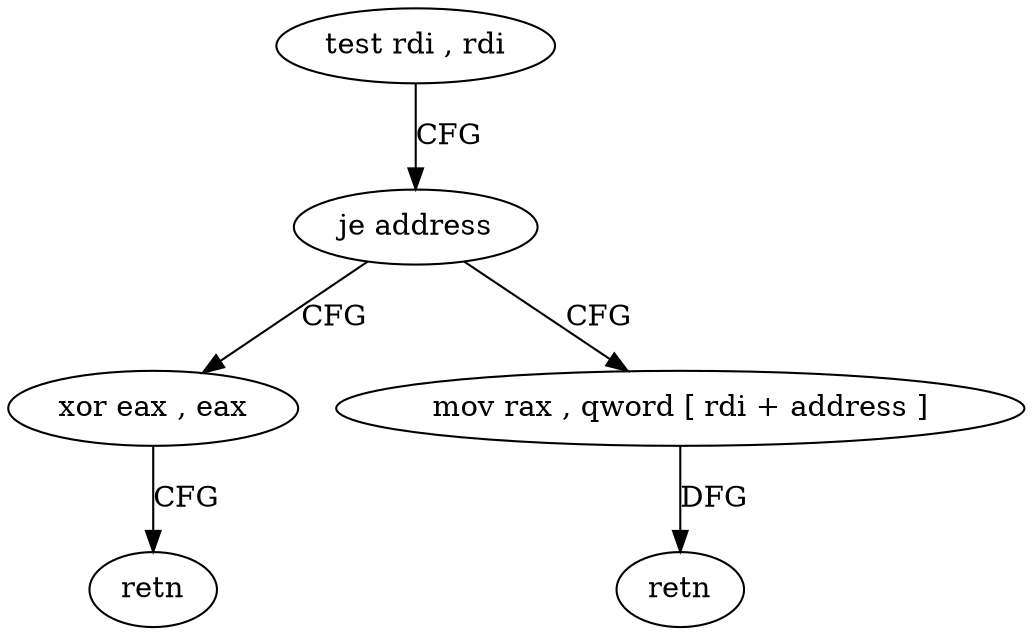 digraph "func" {
"4295552" [label = "test rdi , rdi" ]
"4295555" [label = "je address" ]
"4295562" [label = "xor eax , eax" ]
"4295557" [label = "mov rax , qword [ rdi + address ]" ]
"4295564" [label = "retn" ]
"4295561" [label = "retn" ]
"4295552" -> "4295555" [ label = "CFG" ]
"4295555" -> "4295562" [ label = "CFG" ]
"4295555" -> "4295557" [ label = "CFG" ]
"4295562" -> "4295564" [ label = "CFG" ]
"4295557" -> "4295561" [ label = "DFG" ]
}
